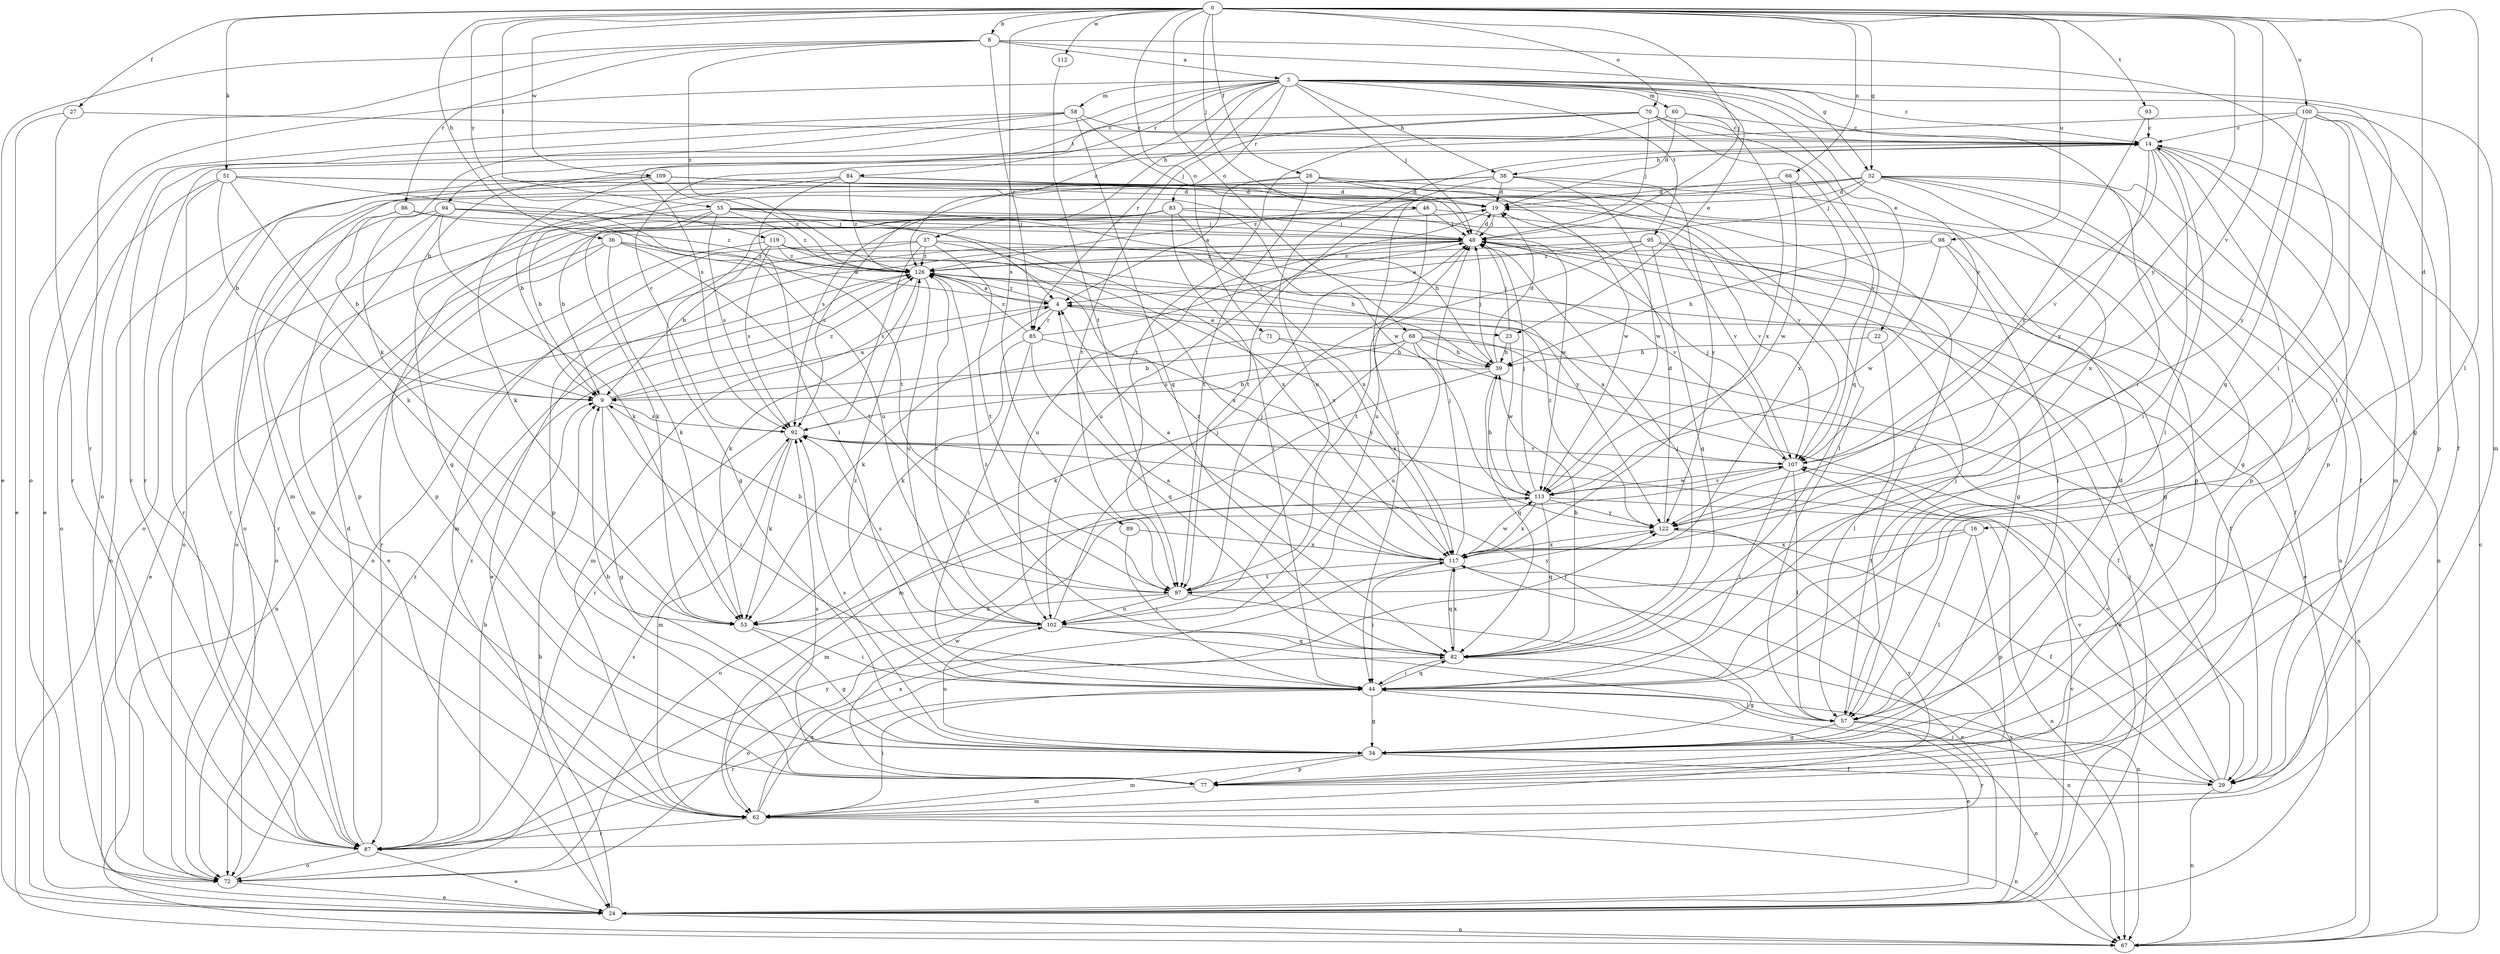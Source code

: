 strict digraph  {
0;
3;
4;
8;
9;
14;
16;
19;
22;
23;
24;
26;
27;
29;
32;
34;
36;
37;
38;
39;
44;
46;
48;
51;
53;
55;
57;
58;
60;
62;
66;
67;
68;
70;
71;
72;
77;
82;
83;
84;
85;
86;
87;
89;
92;
93;
94;
95;
97;
98;
100;
102;
107;
109;
112;
113;
117;
119;
122;
126;
0 -> 8  [label=b];
0 -> 16  [label=d];
0 -> 26  [label=f];
0 -> 27  [label=f];
0 -> 32  [label=g];
0 -> 36  [label=h];
0 -> 46  [label=j];
0 -> 48  [label=j];
0 -> 51  [label=k];
0 -> 55  [label=l];
0 -> 57  [label=l];
0 -> 66  [label=n];
0 -> 68  [label=o];
0 -> 70  [label=o];
0 -> 71  [label=o];
0 -> 89  [label=s];
0 -> 93  [label=t];
0 -> 98  [label=u];
0 -> 100  [label=u];
0 -> 107  [label=v];
0 -> 109  [label=w];
0 -> 112  [label=w];
0 -> 119  [label=y];
0 -> 122  [label=y];
3 -> 14  [label=c];
3 -> 22  [label=e];
3 -> 23  [label=e];
3 -> 37  [label=h];
3 -> 38  [label=h];
3 -> 44  [label=i];
3 -> 48  [label=j];
3 -> 53  [label=k];
3 -> 57  [label=l];
3 -> 58  [label=m];
3 -> 60  [label=m];
3 -> 62  [label=m];
3 -> 72  [label=o];
3 -> 83  [label=r];
3 -> 84  [label=r];
3 -> 85  [label=r];
3 -> 94  [label=t];
3 -> 95  [label=t];
3 -> 107  [label=v];
3 -> 126  [label=z];
4 -> 23  [label=e];
4 -> 53  [label=k];
4 -> 62  [label=m];
4 -> 85  [label=r];
4 -> 126  [label=z];
8 -> 3  [label=a];
8 -> 24  [label=e];
8 -> 32  [label=g];
8 -> 44  [label=i];
8 -> 85  [label=r];
8 -> 86  [label=r];
8 -> 87  [label=r];
8 -> 126  [label=z];
9 -> 4  [label=a];
9 -> 34  [label=g];
9 -> 44  [label=i];
9 -> 92  [label=s];
9 -> 126  [label=z];
14 -> 38  [label=h];
14 -> 44  [label=i];
14 -> 57  [label=l];
14 -> 62  [label=m];
14 -> 77  [label=p];
14 -> 102  [label=u];
14 -> 107  [label=v];
14 -> 122  [label=y];
16 -> 57  [label=l];
16 -> 77  [label=p];
16 -> 97  [label=t];
16 -> 117  [label=x];
19 -> 48  [label=j];
19 -> 72  [label=o];
19 -> 102  [label=u];
22 -> 39  [label=h];
22 -> 57  [label=l];
23 -> 39  [label=h];
23 -> 48  [label=j];
23 -> 113  [label=w];
24 -> 9  [label=b];
24 -> 48  [label=j];
24 -> 67  [label=n];
24 -> 107  [label=v];
24 -> 117  [label=x];
26 -> 4  [label=a];
26 -> 19  [label=d];
26 -> 77  [label=p];
26 -> 92  [label=s];
26 -> 97  [label=t];
26 -> 113  [label=w];
27 -> 14  [label=c];
27 -> 24  [label=e];
27 -> 87  [label=r];
29 -> 4  [label=a];
29 -> 44  [label=i];
29 -> 67  [label=n];
29 -> 92  [label=s];
29 -> 107  [label=v];
32 -> 19  [label=d];
32 -> 29  [label=f];
32 -> 34  [label=g];
32 -> 48  [label=j];
32 -> 67  [label=n];
32 -> 72  [label=o];
32 -> 77  [label=p];
32 -> 97  [label=t];
32 -> 117  [label=x];
32 -> 126  [label=z];
34 -> 9  [label=b];
34 -> 14  [label=c];
34 -> 19  [label=d];
34 -> 29  [label=f];
34 -> 62  [label=m];
34 -> 77  [label=p];
34 -> 92  [label=s];
34 -> 102  [label=u];
36 -> 4  [label=a];
36 -> 24  [label=e];
36 -> 53  [label=k];
36 -> 87  [label=r];
36 -> 97  [label=t];
36 -> 126  [label=z];
37 -> 62  [label=m];
37 -> 77  [label=p];
37 -> 92  [label=s];
37 -> 97  [label=t];
37 -> 107  [label=v];
37 -> 117  [label=x];
37 -> 126  [label=z];
38 -> 19  [label=d];
38 -> 34  [label=g];
38 -> 44  [label=i];
38 -> 67  [label=n];
38 -> 87  [label=r];
38 -> 113  [label=w];
38 -> 122  [label=y];
39 -> 9  [label=b];
39 -> 19  [label=d];
39 -> 48  [label=j];
39 -> 62  [label=m];
39 -> 82  [label=q];
44 -> 24  [label=e];
44 -> 34  [label=g];
44 -> 57  [label=l];
44 -> 82  [label=q];
44 -> 87  [label=r];
44 -> 126  [label=z];
46 -> 9  [label=b];
46 -> 48  [label=j];
46 -> 102  [label=u];
46 -> 107  [label=v];
48 -> 19  [label=d];
48 -> 24  [label=e];
48 -> 29  [label=f];
48 -> 72  [label=o];
48 -> 102  [label=u];
48 -> 126  [label=z];
51 -> 9  [label=b];
51 -> 19  [label=d];
51 -> 53  [label=k];
51 -> 72  [label=o];
51 -> 87  [label=r];
51 -> 97  [label=t];
51 -> 113  [label=w];
53 -> 34  [label=g];
53 -> 44  [label=i];
55 -> 4  [label=a];
55 -> 9  [label=b];
55 -> 39  [label=h];
55 -> 48  [label=j];
55 -> 53  [label=k];
55 -> 72  [label=o];
55 -> 92  [label=s];
55 -> 107  [label=v];
55 -> 126  [label=z];
57 -> 34  [label=g];
57 -> 48  [label=j];
57 -> 67  [label=n];
57 -> 87  [label=r];
58 -> 14  [label=c];
58 -> 24  [label=e];
58 -> 48  [label=j];
58 -> 72  [label=o];
58 -> 82  [label=q];
58 -> 87  [label=r];
60 -> 14  [label=c];
60 -> 19  [label=d];
60 -> 97  [label=t];
60 -> 117  [label=x];
62 -> 44  [label=i];
62 -> 67  [label=n];
62 -> 82  [label=q];
62 -> 87  [label=r];
62 -> 117  [label=x];
62 -> 122  [label=y];
66 -> 19  [label=d];
66 -> 113  [label=w];
66 -> 117  [label=x];
67 -> 14  [label=c];
68 -> 9  [label=b];
68 -> 24  [label=e];
68 -> 29  [label=f];
68 -> 39  [label=h];
68 -> 53  [label=k];
68 -> 67  [label=n];
68 -> 92  [label=s];
68 -> 102  [label=u];
70 -> 14  [label=c];
70 -> 48  [label=j];
70 -> 82  [label=q];
70 -> 87  [label=r];
70 -> 92  [label=s];
70 -> 97  [label=t];
70 -> 107  [label=v];
71 -> 39  [label=h];
71 -> 87  [label=r];
71 -> 117  [label=x];
72 -> 24  [label=e];
72 -> 92  [label=s];
72 -> 126  [label=z];
77 -> 62  [label=m];
77 -> 92  [label=s];
77 -> 113  [label=w];
82 -> 4  [label=a];
82 -> 34  [label=g];
82 -> 39  [label=h];
82 -> 44  [label=i];
82 -> 48  [label=j];
82 -> 117  [label=x];
82 -> 126  [label=z];
83 -> 34  [label=g];
83 -> 44  [label=i];
83 -> 48  [label=j];
83 -> 77  [label=p];
83 -> 92  [label=s];
83 -> 113  [label=w];
83 -> 117  [label=x];
84 -> 9  [label=b];
84 -> 19  [label=d];
84 -> 44  [label=i];
84 -> 57  [label=l];
84 -> 67  [label=n];
84 -> 126  [label=z];
85 -> 44  [label=i];
85 -> 48  [label=j];
85 -> 53  [label=k];
85 -> 82  [label=q];
85 -> 122  [label=y];
85 -> 126  [label=z];
86 -> 9  [label=b];
86 -> 48  [label=j];
86 -> 62  [label=m];
86 -> 126  [label=z];
87 -> 9  [label=b];
87 -> 19  [label=d];
87 -> 24  [label=e];
87 -> 72  [label=o];
87 -> 122  [label=y];
87 -> 126  [label=z];
89 -> 44  [label=i];
89 -> 117  [label=x];
92 -> 14  [label=c];
92 -> 53  [label=k];
92 -> 57  [label=l];
92 -> 62  [label=m];
92 -> 107  [label=v];
93 -> 14  [label=c];
93 -> 122  [label=y];
94 -> 24  [label=e];
94 -> 48  [label=j];
94 -> 53  [label=k];
94 -> 77  [label=p];
94 -> 87  [label=r];
94 -> 102  [label=u];
94 -> 117  [label=x];
95 -> 4  [label=a];
95 -> 24  [label=e];
95 -> 34  [label=g];
95 -> 82  [label=q];
95 -> 97  [label=t];
95 -> 126  [label=z];
97 -> 9  [label=b];
97 -> 48  [label=j];
97 -> 53  [label=k];
97 -> 67  [label=n];
97 -> 102  [label=u];
97 -> 122  [label=y];
98 -> 34  [label=g];
98 -> 39  [label=h];
98 -> 57  [label=l];
98 -> 113  [label=w];
98 -> 126  [label=z];
100 -> 9  [label=b];
100 -> 14  [label=c];
100 -> 29  [label=f];
100 -> 34  [label=g];
100 -> 44  [label=i];
100 -> 77  [label=p];
100 -> 82  [label=q];
100 -> 122  [label=y];
102 -> 48  [label=j];
102 -> 67  [label=n];
102 -> 72  [label=o];
102 -> 82  [label=q];
102 -> 92  [label=s];
102 -> 126  [label=z];
107 -> 4  [label=a];
107 -> 44  [label=i];
107 -> 48  [label=j];
107 -> 57  [label=l];
107 -> 72  [label=o];
107 -> 113  [label=w];
109 -> 19  [label=d];
109 -> 53  [label=k];
109 -> 57  [label=l];
109 -> 62  [label=m];
109 -> 72  [label=o];
109 -> 107  [label=v];
109 -> 126  [label=z];
112 -> 97  [label=t];
113 -> 39  [label=h];
113 -> 48  [label=j];
113 -> 62  [label=m];
113 -> 67  [label=n];
113 -> 82  [label=q];
113 -> 107  [label=v];
113 -> 117  [label=x];
113 -> 122  [label=y];
117 -> 4  [label=a];
117 -> 24  [label=e];
117 -> 44  [label=i];
117 -> 48  [label=j];
117 -> 82  [label=q];
117 -> 97  [label=t];
117 -> 113  [label=w];
117 -> 126  [label=z];
119 -> 9  [label=b];
119 -> 39  [label=h];
119 -> 72  [label=o];
119 -> 92  [label=s];
119 -> 117  [label=x];
119 -> 122  [label=y];
119 -> 126  [label=z];
122 -> 19  [label=d];
122 -> 29  [label=f];
122 -> 117  [label=x];
122 -> 126  [label=z];
126 -> 4  [label=a];
126 -> 29  [label=f];
126 -> 53  [label=k];
126 -> 67  [label=n];
126 -> 102  [label=u];
}
